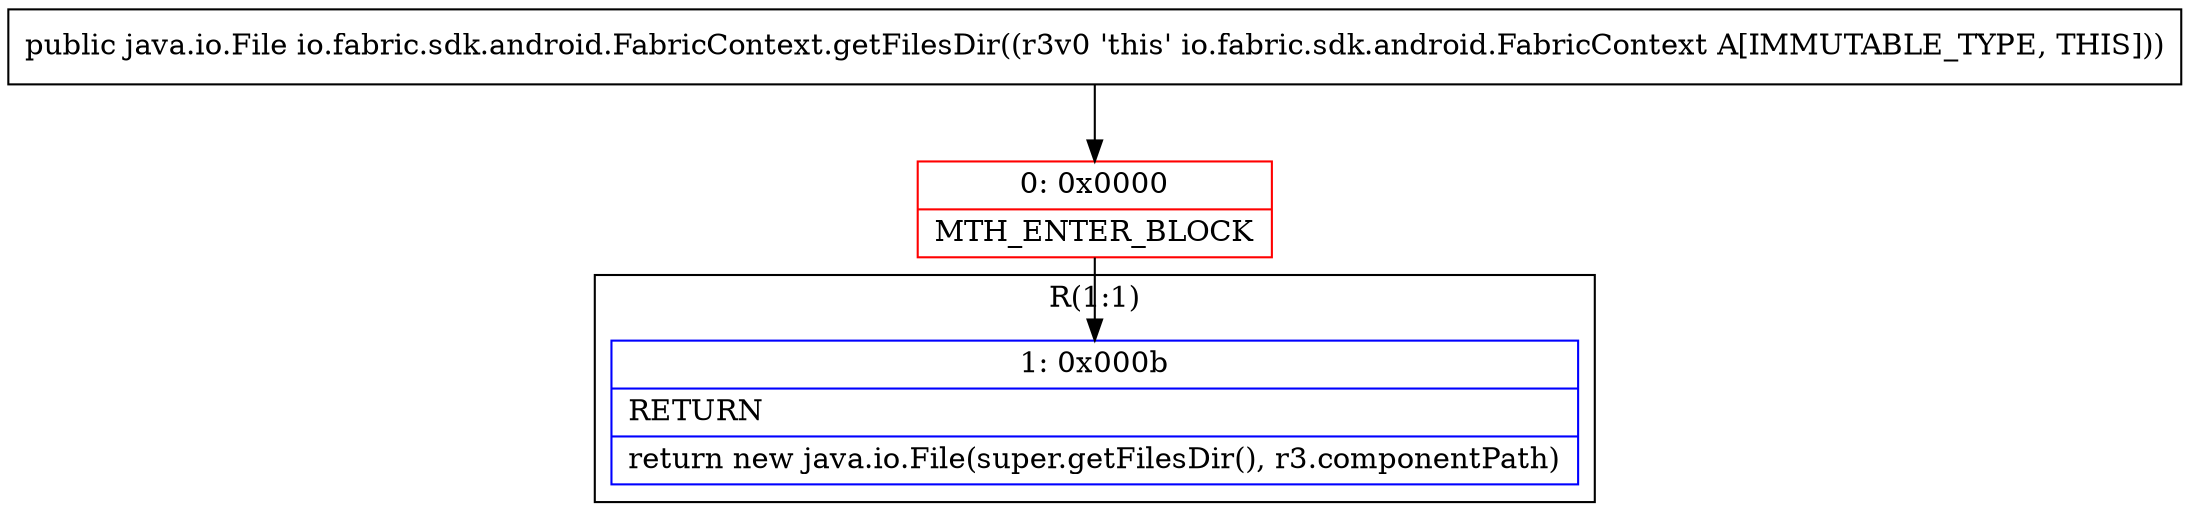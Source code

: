 digraph "CFG forio.fabric.sdk.android.FabricContext.getFilesDir()Ljava\/io\/File;" {
subgraph cluster_Region_713489000 {
label = "R(1:1)";
node [shape=record,color=blue];
Node_1 [shape=record,label="{1\:\ 0x000b|RETURN\l|return new java.io.File(super.getFilesDir(), r3.componentPath)\l}"];
}
Node_0 [shape=record,color=red,label="{0\:\ 0x0000|MTH_ENTER_BLOCK\l}"];
MethodNode[shape=record,label="{public java.io.File io.fabric.sdk.android.FabricContext.getFilesDir((r3v0 'this' io.fabric.sdk.android.FabricContext A[IMMUTABLE_TYPE, THIS])) }"];
MethodNode -> Node_0;
Node_0 -> Node_1;
}

